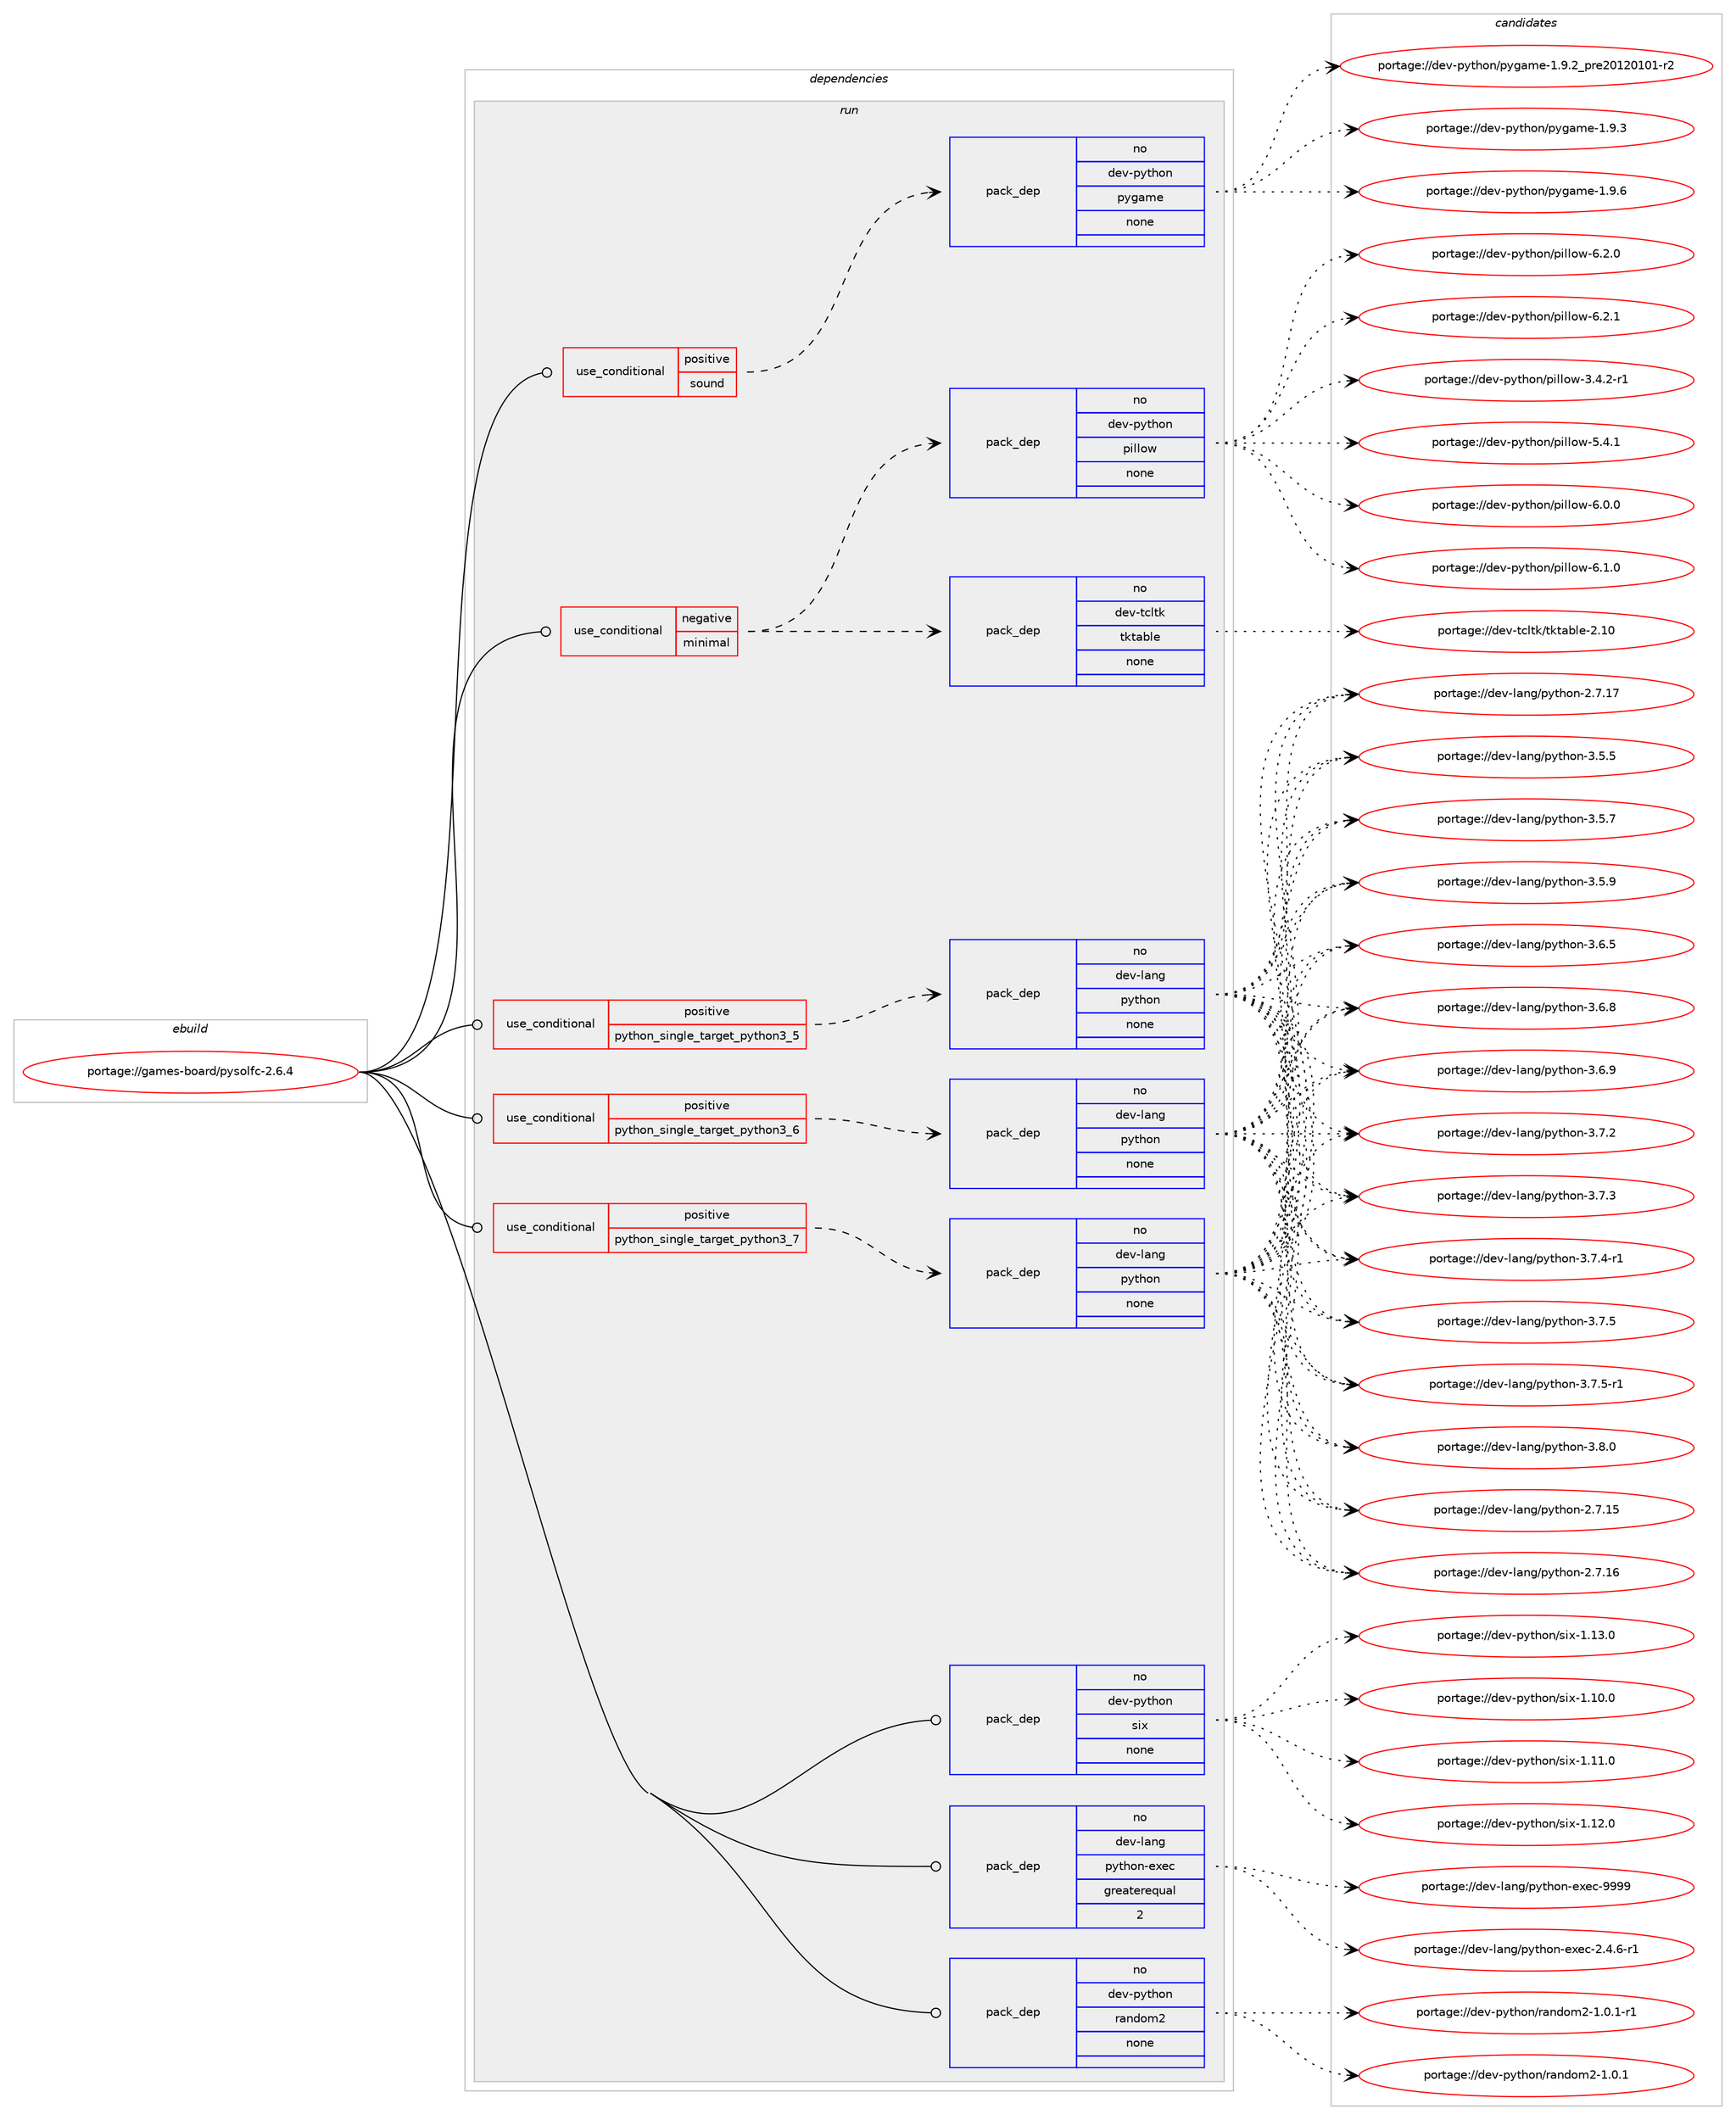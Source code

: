digraph prolog {

# *************
# Graph options
# *************

newrank=true;
concentrate=true;
compound=true;
graph [rankdir=LR,fontname=Helvetica,fontsize=10,ranksep=1.5];#, ranksep=2.5, nodesep=0.2];
edge  [arrowhead=vee];
node  [fontname=Helvetica,fontsize=10];

# **********
# The ebuild
# **********

subgraph cluster_leftcol {
color=gray;
rank=same;
label=<<i>ebuild</i>>;
id [label="portage://games-board/pysolfc-2.6.4", color=red, width=4, href="../games-board/pysolfc-2.6.4.svg"];
}

# ****************
# The dependencies
# ****************

subgraph cluster_midcol {
color=gray;
label=<<i>dependencies</i>>;
subgraph cluster_compile {
fillcolor="#eeeeee";
style=filled;
label=<<i>compile</i>>;
}
subgraph cluster_compileandrun {
fillcolor="#eeeeee";
style=filled;
label=<<i>compile and run</i>>;
}
subgraph cluster_run {
fillcolor="#eeeeee";
style=filled;
label=<<i>run</i>>;
subgraph cond72753 {
dependency270867 [label=<<TABLE BORDER="0" CELLBORDER="1" CELLSPACING="0" CELLPADDING="4"><TR><TD ROWSPAN="3" CELLPADDING="10">use_conditional</TD></TR><TR><TD>negative</TD></TR><TR><TD>minimal</TD></TR></TABLE>>, shape=none, color=red];
subgraph pack194302 {
dependency270868 [label=<<TABLE BORDER="0" CELLBORDER="1" CELLSPACING="0" CELLPADDING="4" WIDTH="220"><TR><TD ROWSPAN="6" CELLPADDING="30">pack_dep</TD></TR><TR><TD WIDTH="110">no</TD></TR><TR><TD>dev-python</TD></TR><TR><TD>pillow</TD></TR><TR><TD>none</TD></TR><TR><TD></TD></TR></TABLE>>, shape=none, color=blue];
}
dependency270867:e -> dependency270868:w [weight=20,style="dashed",arrowhead="vee"];
subgraph pack194303 {
dependency270869 [label=<<TABLE BORDER="0" CELLBORDER="1" CELLSPACING="0" CELLPADDING="4" WIDTH="220"><TR><TD ROWSPAN="6" CELLPADDING="30">pack_dep</TD></TR><TR><TD WIDTH="110">no</TD></TR><TR><TD>dev-tcltk</TD></TR><TR><TD>tktable</TD></TR><TR><TD>none</TD></TR><TR><TD></TD></TR></TABLE>>, shape=none, color=blue];
}
dependency270867:e -> dependency270869:w [weight=20,style="dashed",arrowhead="vee"];
}
id:e -> dependency270867:w [weight=20,style="solid",arrowhead="odot"];
subgraph cond72754 {
dependency270870 [label=<<TABLE BORDER="0" CELLBORDER="1" CELLSPACING="0" CELLPADDING="4"><TR><TD ROWSPAN="3" CELLPADDING="10">use_conditional</TD></TR><TR><TD>positive</TD></TR><TR><TD>python_single_target_python3_5</TD></TR></TABLE>>, shape=none, color=red];
subgraph pack194304 {
dependency270871 [label=<<TABLE BORDER="0" CELLBORDER="1" CELLSPACING="0" CELLPADDING="4" WIDTH="220"><TR><TD ROWSPAN="6" CELLPADDING="30">pack_dep</TD></TR><TR><TD WIDTH="110">no</TD></TR><TR><TD>dev-lang</TD></TR><TR><TD>python</TD></TR><TR><TD>none</TD></TR><TR><TD></TD></TR></TABLE>>, shape=none, color=blue];
}
dependency270870:e -> dependency270871:w [weight=20,style="dashed",arrowhead="vee"];
}
id:e -> dependency270870:w [weight=20,style="solid",arrowhead="odot"];
subgraph cond72755 {
dependency270872 [label=<<TABLE BORDER="0" CELLBORDER="1" CELLSPACING="0" CELLPADDING="4"><TR><TD ROWSPAN="3" CELLPADDING="10">use_conditional</TD></TR><TR><TD>positive</TD></TR><TR><TD>python_single_target_python3_6</TD></TR></TABLE>>, shape=none, color=red];
subgraph pack194305 {
dependency270873 [label=<<TABLE BORDER="0" CELLBORDER="1" CELLSPACING="0" CELLPADDING="4" WIDTH="220"><TR><TD ROWSPAN="6" CELLPADDING="30">pack_dep</TD></TR><TR><TD WIDTH="110">no</TD></TR><TR><TD>dev-lang</TD></TR><TR><TD>python</TD></TR><TR><TD>none</TD></TR><TR><TD></TD></TR></TABLE>>, shape=none, color=blue];
}
dependency270872:e -> dependency270873:w [weight=20,style="dashed",arrowhead="vee"];
}
id:e -> dependency270872:w [weight=20,style="solid",arrowhead="odot"];
subgraph cond72756 {
dependency270874 [label=<<TABLE BORDER="0" CELLBORDER="1" CELLSPACING="0" CELLPADDING="4"><TR><TD ROWSPAN="3" CELLPADDING="10">use_conditional</TD></TR><TR><TD>positive</TD></TR><TR><TD>python_single_target_python3_7</TD></TR></TABLE>>, shape=none, color=red];
subgraph pack194306 {
dependency270875 [label=<<TABLE BORDER="0" CELLBORDER="1" CELLSPACING="0" CELLPADDING="4" WIDTH="220"><TR><TD ROWSPAN="6" CELLPADDING="30">pack_dep</TD></TR><TR><TD WIDTH="110">no</TD></TR><TR><TD>dev-lang</TD></TR><TR><TD>python</TD></TR><TR><TD>none</TD></TR><TR><TD></TD></TR></TABLE>>, shape=none, color=blue];
}
dependency270874:e -> dependency270875:w [weight=20,style="dashed",arrowhead="vee"];
}
id:e -> dependency270874:w [weight=20,style="solid",arrowhead="odot"];
subgraph cond72757 {
dependency270876 [label=<<TABLE BORDER="0" CELLBORDER="1" CELLSPACING="0" CELLPADDING="4"><TR><TD ROWSPAN="3" CELLPADDING="10">use_conditional</TD></TR><TR><TD>positive</TD></TR><TR><TD>sound</TD></TR></TABLE>>, shape=none, color=red];
subgraph pack194307 {
dependency270877 [label=<<TABLE BORDER="0" CELLBORDER="1" CELLSPACING="0" CELLPADDING="4" WIDTH="220"><TR><TD ROWSPAN="6" CELLPADDING="30">pack_dep</TD></TR><TR><TD WIDTH="110">no</TD></TR><TR><TD>dev-python</TD></TR><TR><TD>pygame</TD></TR><TR><TD>none</TD></TR><TR><TD></TD></TR></TABLE>>, shape=none, color=blue];
}
dependency270876:e -> dependency270877:w [weight=20,style="dashed",arrowhead="vee"];
}
id:e -> dependency270876:w [weight=20,style="solid",arrowhead="odot"];
subgraph pack194308 {
dependency270878 [label=<<TABLE BORDER="0" CELLBORDER="1" CELLSPACING="0" CELLPADDING="4" WIDTH="220"><TR><TD ROWSPAN="6" CELLPADDING="30">pack_dep</TD></TR><TR><TD WIDTH="110">no</TD></TR><TR><TD>dev-lang</TD></TR><TR><TD>python-exec</TD></TR><TR><TD>greaterequal</TD></TR><TR><TD>2</TD></TR></TABLE>>, shape=none, color=blue];
}
id:e -> dependency270878:w [weight=20,style="solid",arrowhead="odot"];
subgraph pack194309 {
dependency270879 [label=<<TABLE BORDER="0" CELLBORDER="1" CELLSPACING="0" CELLPADDING="4" WIDTH="220"><TR><TD ROWSPAN="6" CELLPADDING="30">pack_dep</TD></TR><TR><TD WIDTH="110">no</TD></TR><TR><TD>dev-python</TD></TR><TR><TD>random2</TD></TR><TR><TD>none</TD></TR><TR><TD></TD></TR></TABLE>>, shape=none, color=blue];
}
id:e -> dependency270879:w [weight=20,style="solid",arrowhead="odot"];
subgraph pack194310 {
dependency270880 [label=<<TABLE BORDER="0" CELLBORDER="1" CELLSPACING="0" CELLPADDING="4" WIDTH="220"><TR><TD ROWSPAN="6" CELLPADDING="30">pack_dep</TD></TR><TR><TD WIDTH="110">no</TD></TR><TR><TD>dev-python</TD></TR><TR><TD>six</TD></TR><TR><TD>none</TD></TR><TR><TD></TD></TR></TABLE>>, shape=none, color=blue];
}
id:e -> dependency270880:w [weight=20,style="solid",arrowhead="odot"];
}
}

# **************
# The candidates
# **************

subgraph cluster_choices {
rank=same;
color=gray;
label=<<i>candidates</i>>;

subgraph choice194302 {
color=black;
nodesep=1;
choiceportage10010111845112121116104111110471121051081081111194551465246504511449 [label="portage://dev-python/pillow-3.4.2-r1", color=red, width=4,href="../dev-python/pillow-3.4.2-r1.svg"];
choiceportage1001011184511212111610411111047112105108108111119455346524649 [label="portage://dev-python/pillow-5.4.1", color=red, width=4,href="../dev-python/pillow-5.4.1.svg"];
choiceportage1001011184511212111610411111047112105108108111119455446484648 [label="portage://dev-python/pillow-6.0.0", color=red, width=4,href="../dev-python/pillow-6.0.0.svg"];
choiceportage1001011184511212111610411111047112105108108111119455446494648 [label="portage://dev-python/pillow-6.1.0", color=red, width=4,href="../dev-python/pillow-6.1.0.svg"];
choiceportage1001011184511212111610411111047112105108108111119455446504648 [label="portage://dev-python/pillow-6.2.0", color=red, width=4,href="../dev-python/pillow-6.2.0.svg"];
choiceportage1001011184511212111610411111047112105108108111119455446504649 [label="portage://dev-python/pillow-6.2.1", color=red, width=4,href="../dev-python/pillow-6.2.1.svg"];
dependency270868:e -> choiceportage10010111845112121116104111110471121051081081111194551465246504511449:w [style=dotted,weight="100"];
dependency270868:e -> choiceportage1001011184511212111610411111047112105108108111119455346524649:w [style=dotted,weight="100"];
dependency270868:e -> choiceportage1001011184511212111610411111047112105108108111119455446484648:w [style=dotted,weight="100"];
dependency270868:e -> choiceportage1001011184511212111610411111047112105108108111119455446494648:w [style=dotted,weight="100"];
dependency270868:e -> choiceportage1001011184511212111610411111047112105108108111119455446504648:w [style=dotted,weight="100"];
dependency270868:e -> choiceportage1001011184511212111610411111047112105108108111119455446504649:w [style=dotted,weight="100"];
}
subgraph choice194303 {
color=black;
nodesep=1;
choiceportage10010111845116991081161074711610711697981081014550464948 [label="portage://dev-tcltk/tktable-2.10", color=red, width=4,href="../dev-tcltk/tktable-2.10.svg"];
dependency270869:e -> choiceportage10010111845116991081161074711610711697981081014550464948:w [style=dotted,weight="100"];
}
subgraph choice194304 {
color=black;
nodesep=1;
choiceportage10010111845108971101034711212111610411111045504655464953 [label="portage://dev-lang/python-2.7.15", color=red, width=4,href="../dev-lang/python-2.7.15.svg"];
choiceportage10010111845108971101034711212111610411111045504655464954 [label="portage://dev-lang/python-2.7.16", color=red, width=4,href="../dev-lang/python-2.7.16.svg"];
choiceportage10010111845108971101034711212111610411111045504655464955 [label="portage://dev-lang/python-2.7.17", color=red, width=4,href="../dev-lang/python-2.7.17.svg"];
choiceportage100101118451089711010347112121116104111110455146534653 [label="portage://dev-lang/python-3.5.5", color=red, width=4,href="../dev-lang/python-3.5.5.svg"];
choiceportage100101118451089711010347112121116104111110455146534655 [label="portage://dev-lang/python-3.5.7", color=red, width=4,href="../dev-lang/python-3.5.7.svg"];
choiceportage100101118451089711010347112121116104111110455146534657 [label="portage://dev-lang/python-3.5.9", color=red, width=4,href="../dev-lang/python-3.5.9.svg"];
choiceportage100101118451089711010347112121116104111110455146544653 [label="portage://dev-lang/python-3.6.5", color=red, width=4,href="../dev-lang/python-3.6.5.svg"];
choiceportage100101118451089711010347112121116104111110455146544656 [label="portage://dev-lang/python-3.6.8", color=red, width=4,href="../dev-lang/python-3.6.8.svg"];
choiceportage100101118451089711010347112121116104111110455146544657 [label="portage://dev-lang/python-3.6.9", color=red, width=4,href="../dev-lang/python-3.6.9.svg"];
choiceportage100101118451089711010347112121116104111110455146554650 [label="portage://dev-lang/python-3.7.2", color=red, width=4,href="../dev-lang/python-3.7.2.svg"];
choiceportage100101118451089711010347112121116104111110455146554651 [label="portage://dev-lang/python-3.7.3", color=red, width=4,href="../dev-lang/python-3.7.3.svg"];
choiceportage1001011184510897110103471121211161041111104551465546524511449 [label="portage://dev-lang/python-3.7.4-r1", color=red, width=4,href="../dev-lang/python-3.7.4-r1.svg"];
choiceportage100101118451089711010347112121116104111110455146554653 [label="portage://dev-lang/python-3.7.5", color=red, width=4,href="../dev-lang/python-3.7.5.svg"];
choiceportage1001011184510897110103471121211161041111104551465546534511449 [label="portage://dev-lang/python-3.7.5-r1", color=red, width=4,href="../dev-lang/python-3.7.5-r1.svg"];
choiceportage100101118451089711010347112121116104111110455146564648 [label="portage://dev-lang/python-3.8.0", color=red, width=4,href="../dev-lang/python-3.8.0.svg"];
dependency270871:e -> choiceportage10010111845108971101034711212111610411111045504655464953:w [style=dotted,weight="100"];
dependency270871:e -> choiceportage10010111845108971101034711212111610411111045504655464954:w [style=dotted,weight="100"];
dependency270871:e -> choiceportage10010111845108971101034711212111610411111045504655464955:w [style=dotted,weight="100"];
dependency270871:e -> choiceportage100101118451089711010347112121116104111110455146534653:w [style=dotted,weight="100"];
dependency270871:e -> choiceportage100101118451089711010347112121116104111110455146534655:w [style=dotted,weight="100"];
dependency270871:e -> choiceportage100101118451089711010347112121116104111110455146534657:w [style=dotted,weight="100"];
dependency270871:e -> choiceportage100101118451089711010347112121116104111110455146544653:w [style=dotted,weight="100"];
dependency270871:e -> choiceportage100101118451089711010347112121116104111110455146544656:w [style=dotted,weight="100"];
dependency270871:e -> choiceportage100101118451089711010347112121116104111110455146544657:w [style=dotted,weight="100"];
dependency270871:e -> choiceportage100101118451089711010347112121116104111110455146554650:w [style=dotted,weight="100"];
dependency270871:e -> choiceportage100101118451089711010347112121116104111110455146554651:w [style=dotted,weight="100"];
dependency270871:e -> choiceportage1001011184510897110103471121211161041111104551465546524511449:w [style=dotted,weight="100"];
dependency270871:e -> choiceportage100101118451089711010347112121116104111110455146554653:w [style=dotted,weight="100"];
dependency270871:e -> choiceportage1001011184510897110103471121211161041111104551465546534511449:w [style=dotted,weight="100"];
dependency270871:e -> choiceportage100101118451089711010347112121116104111110455146564648:w [style=dotted,weight="100"];
}
subgraph choice194305 {
color=black;
nodesep=1;
choiceportage10010111845108971101034711212111610411111045504655464953 [label="portage://dev-lang/python-2.7.15", color=red, width=4,href="../dev-lang/python-2.7.15.svg"];
choiceportage10010111845108971101034711212111610411111045504655464954 [label="portage://dev-lang/python-2.7.16", color=red, width=4,href="../dev-lang/python-2.7.16.svg"];
choiceportage10010111845108971101034711212111610411111045504655464955 [label="portage://dev-lang/python-2.7.17", color=red, width=4,href="../dev-lang/python-2.7.17.svg"];
choiceportage100101118451089711010347112121116104111110455146534653 [label="portage://dev-lang/python-3.5.5", color=red, width=4,href="../dev-lang/python-3.5.5.svg"];
choiceportage100101118451089711010347112121116104111110455146534655 [label="portage://dev-lang/python-3.5.7", color=red, width=4,href="../dev-lang/python-3.5.7.svg"];
choiceportage100101118451089711010347112121116104111110455146534657 [label="portage://dev-lang/python-3.5.9", color=red, width=4,href="../dev-lang/python-3.5.9.svg"];
choiceportage100101118451089711010347112121116104111110455146544653 [label="portage://dev-lang/python-3.6.5", color=red, width=4,href="../dev-lang/python-3.6.5.svg"];
choiceportage100101118451089711010347112121116104111110455146544656 [label="portage://dev-lang/python-3.6.8", color=red, width=4,href="../dev-lang/python-3.6.8.svg"];
choiceportage100101118451089711010347112121116104111110455146544657 [label="portage://dev-lang/python-3.6.9", color=red, width=4,href="../dev-lang/python-3.6.9.svg"];
choiceportage100101118451089711010347112121116104111110455146554650 [label="portage://dev-lang/python-3.7.2", color=red, width=4,href="../dev-lang/python-3.7.2.svg"];
choiceportage100101118451089711010347112121116104111110455146554651 [label="portage://dev-lang/python-3.7.3", color=red, width=4,href="../dev-lang/python-3.7.3.svg"];
choiceportage1001011184510897110103471121211161041111104551465546524511449 [label="portage://dev-lang/python-3.7.4-r1", color=red, width=4,href="../dev-lang/python-3.7.4-r1.svg"];
choiceportage100101118451089711010347112121116104111110455146554653 [label="portage://dev-lang/python-3.7.5", color=red, width=4,href="../dev-lang/python-3.7.5.svg"];
choiceportage1001011184510897110103471121211161041111104551465546534511449 [label="portage://dev-lang/python-3.7.5-r1", color=red, width=4,href="../dev-lang/python-3.7.5-r1.svg"];
choiceportage100101118451089711010347112121116104111110455146564648 [label="portage://dev-lang/python-3.8.0", color=red, width=4,href="../dev-lang/python-3.8.0.svg"];
dependency270873:e -> choiceportage10010111845108971101034711212111610411111045504655464953:w [style=dotted,weight="100"];
dependency270873:e -> choiceportage10010111845108971101034711212111610411111045504655464954:w [style=dotted,weight="100"];
dependency270873:e -> choiceportage10010111845108971101034711212111610411111045504655464955:w [style=dotted,weight="100"];
dependency270873:e -> choiceportage100101118451089711010347112121116104111110455146534653:w [style=dotted,weight="100"];
dependency270873:e -> choiceportage100101118451089711010347112121116104111110455146534655:w [style=dotted,weight="100"];
dependency270873:e -> choiceportage100101118451089711010347112121116104111110455146534657:w [style=dotted,weight="100"];
dependency270873:e -> choiceportage100101118451089711010347112121116104111110455146544653:w [style=dotted,weight="100"];
dependency270873:e -> choiceportage100101118451089711010347112121116104111110455146544656:w [style=dotted,weight="100"];
dependency270873:e -> choiceportage100101118451089711010347112121116104111110455146544657:w [style=dotted,weight="100"];
dependency270873:e -> choiceportage100101118451089711010347112121116104111110455146554650:w [style=dotted,weight="100"];
dependency270873:e -> choiceportage100101118451089711010347112121116104111110455146554651:w [style=dotted,weight="100"];
dependency270873:e -> choiceportage1001011184510897110103471121211161041111104551465546524511449:w [style=dotted,weight="100"];
dependency270873:e -> choiceportage100101118451089711010347112121116104111110455146554653:w [style=dotted,weight="100"];
dependency270873:e -> choiceportage1001011184510897110103471121211161041111104551465546534511449:w [style=dotted,weight="100"];
dependency270873:e -> choiceportage100101118451089711010347112121116104111110455146564648:w [style=dotted,weight="100"];
}
subgraph choice194306 {
color=black;
nodesep=1;
choiceportage10010111845108971101034711212111610411111045504655464953 [label="portage://dev-lang/python-2.7.15", color=red, width=4,href="../dev-lang/python-2.7.15.svg"];
choiceportage10010111845108971101034711212111610411111045504655464954 [label="portage://dev-lang/python-2.7.16", color=red, width=4,href="../dev-lang/python-2.7.16.svg"];
choiceportage10010111845108971101034711212111610411111045504655464955 [label="portage://dev-lang/python-2.7.17", color=red, width=4,href="../dev-lang/python-2.7.17.svg"];
choiceportage100101118451089711010347112121116104111110455146534653 [label="portage://dev-lang/python-3.5.5", color=red, width=4,href="../dev-lang/python-3.5.5.svg"];
choiceportage100101118451089711010347112121116104111110455146534655 [label="portage://dev-lang/python-3.5.7", color=red, width=4,href="../dev-lang/python-3.5.7.svg"];
choiceportage100101118451089711010347112121116104111110455146534657 [label="portage://dev-lang/python-3.5.9", color=red, width=4,href="../dev-lang/python-3.5.9.svg"];
choiceportage100101118451089711010347112121116104111110455146544653 [label="portage://dev-lang/python-3.6.5", color=red, width=4,href="../dev-lang/python-3.6.5.svg"];
choiceportage100101118451089711010347112121116104111110455146544656 [label="portage://dev-lang/python-3.6.8", color=red, width=4,href="../dev-lang/python-3.6.8.svg"];
choiceportage100101118451089711010347112121116104111110455146544657 [label="portage://dev-lang/python-3.6.9", color=red, width=4,href="../dev-lang/python-3.6.9.svg"];
choiceportage100101118451089711010347112121116104111110455146554650 [label="portage://dev-lang/python-3.7.2", color=red, width=4,href="../dev-lang/python-3.7.2.svg"];
choiceportage100101118451089711010347112121116104111110455146554651 [label="portage://dev-lang/python-3.7.3", color=red, width=4,href="../dev-lang/python-3.7.3.svg"];
choiceportage1001011184510897110103471121211161041111104551465546524511449 [label="portage://dev-lang/python-3.7.4-r1", color=red, width=4,href="../dev-lang/python-3.7.4-r1.svg"];
choiceportage100101118451089711010347112121116104111110455146554653 [label="portage://dev-lang/python-3.7.5", color=red, width=4,href="../dev-lang/python-3.7.5.svg"];
choiceportage1001011184510897110103471121211161041111104551465546534511449 [label="portage://dev-lang/python-3.7.5-r1", color=red, width=4,href="../dev-lang/python-3.7.5-r1.svg"];
choiceportage100101118451089711010347112121116104111110455146564648 [label="portage://dev-lang/python-3.8.0", color=red, width=4,href="../dev-lang/python-3.8.0.svg"];
dependency270875:e -> choiceportage10010111845108971101034711212111610411111045504655464953:w [style=dotted,weight="100"];
dependency270875:e -> choiceportage10010111845108971101034711212111610411111045504655464954:w [style=dotted,weight="100"];
dependency270875:e -> choiceportage10010111845108971101034711212111610411111045504655464955:w [style=dotted,weight="100"];
dependency270875:e -> choiceportage100101118451089711010347112121116104111110455146534653:w [style=dotted,weight="100"];
dependency270875:e -> choiceportage100101118451089711010347112121116104111110455146534655:w [style=dotted,weight="100"];
dependency270875:e -> choiceportage100101118451089711010347112121116104111110455146534657:w [style=dotted,weight="100"];
dependency270875:e -> choiceportage100101118451089711010347112121116104111110455146544653:w [style=dotted,weight="100"];
dependency270875:e -> choiceportage100101118451089711010347112121116104111110455146544656:w [style=dotted,weight="100"];
dependency270875:e -> choiceportage100101118451089711010347112121116104111110455146544657:w [style=dotted,weight="100"];
dependency270875:e -> choiceportage100101118451089711010347112121116104111110455146554650:w [style=dotted,weight="100"];
dependency270875:e -> choiceportage100101118451089711010347112121116104111110455146554651:w [style=dotted,weight="100"];
dependency270875:e -> choiceportage1001011184510897110103471121211161041111104551465546524511449:w [style=dotted,weight="100"];
dependency270875:e -> choiceportage100101118451089711010347112121116104111110455146554653:w [style=dotted,weight="100"];
dependency270875:e -> choiceportage1001011184510897110103471121211161041111104551465546534511449:w [style=dotted,weight="100"];
dependency270875:e -> choiceportage100101118451089711010347112121116104111110455146564648:w [style=dotted,weight="100"];
}
subgraph choice194307 {
color=black;
nodesep=1;
choiceportage1001011184511212111610411111047112121103971091014549465746509511211410150484950484948494511450 [label="portage://dev-python/pygame-1.9.2_pre20120101-r2", color=red, width=4,href="../dev-python/pygame-1.9.2_pre20120101-r2.svg"];
choiceportage100101118451121211161041111104711212110397109101454946574651 [label="portage://dev-python/pygame-1.9.3", color=red, width=4,href="../dev-python/pygame-1.9.3.svg"];
choiceportage100101118451121211161041111104711212110397109101454946574654 [label="portage://dev-python/pygame-1.9.6", color=red, width=4,href="../dev-python/pygame-1.9.6.svg"];
dependency270877:e -> choiceportage1001011184511212111610411111047112121103971091014549465746509511211410150484950484948494511450:w [style=dotted,weight="100"];
dependency270877:e -> choiceportage100101118451121211161041111104711212110397109101454946574651:w [style=dotted,weight="100"];
dependency270877:e -> choiceportage100101118451121211161041111104711212110397109101454946574654:w [style=dotted,weight="100"];
}
subgraph choice194308 {
color=black;
nodesep=1;
choiceportage10010111845108971101034711212111610411111045101120101994550465246544511449 [label="portage://dev-lang/python-exec-2.4.6-r1", color=red, width=4,href="../dev-lang/python-exec-2.4.6-r1.svg"];
choiceportage10010111845108971101034711212111610411111045101120101994557575757 [label="portage://dev-lang/python-exec-9999", color=red, width=4,href="../dev-lang/python-exec-9999.svg"];
dependency270878:e -> choiceportage10010111845108971101034711212111610411111045101120101994550465246544511449:w [style=dotted,weight="100"];
dependency270878:e -> choiceportage10010111845108971101034711212111610411111045101120101994557575757:w [style=dotted,weight="100"];
}
subgraph choice194309 {
color=black;
nodesep=1;
choiceportage10010111845112121116104111110471149711010011110950454946484649 [label="portage://dev-python/random2-1.0.1", color=red, width=4,href="../dev-python/random2-1.0.1.svg"];
choiceportage100101118451121211161041111104711497110100111109504549464846494511449 [label="portage://dev-python/random2-1.0.1-r1", color=red, width=4,href="../dev-python/random2-1.0.1-r1.svg"];
dependency270879:e -> choiceportage10010111845112121116104111110471149711010011110950454946484649:w [style=dotted,weight="100"];
dependency270879:e -> choiceportage100101118451121211161041111104711497110100111109504549464846494511449:w [style=dotted,weight="100"];
}
subgraph choice194310 {
color=black;
nodesep=1;
choiceportage100101118451121211161041111104711510512045494649484648 [label="portage://dev-python/six-1.10.0", color=red, width=4,href="../dev-python/six-1.10.0.svg"];
choiceportage100101118451121211161041111104711510512045494649494648 [label="portage://dev-python/six-1.11.0", color=red, width=4,href="../dev-python/six-1.11.0.svg"];
choiceportage100101118451121211161041111104711510512045494649504648 [label="portage://dev-python/six-1.12.0", color=red, width=4,href="../dev-python/six-1.12.0.svg"];
choiceportage100101118451121211161041111104711510512045494649514648 [label="portage://dev-python/six-1.13.0", color=red, width=4,href="../dev-python/six-1.13.0.svg"];
dependency270880:e -> choiceportage100101118451121211161041111104711510512045494649484648:w [style=dotted,weight="100"];
dependency270880:e -> choiceportage100101118451121211161041111104711510512045494649494648:w [style=dotted,weight="100"];
dependency270880:e -> choiceportage100101118451121211161041111104711510512045494649504648:w [style=dotted,weight="100"];
dependency270880:e -> choiceportage100101118451121211161041111104711510512045494649514648:w [style=dotted,weight="100"];
}
}

}
